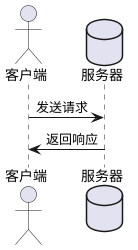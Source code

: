@startuml
!define CLIENT_COLOR #ADD8E6
actor 客户端 as Client
database 服务器 as Server
Client -> Server : 发送请求
Server -> Client : 返回响应
skinparam actor {
  BackgroundColor CLIENT_COLOR
}
@enduml
